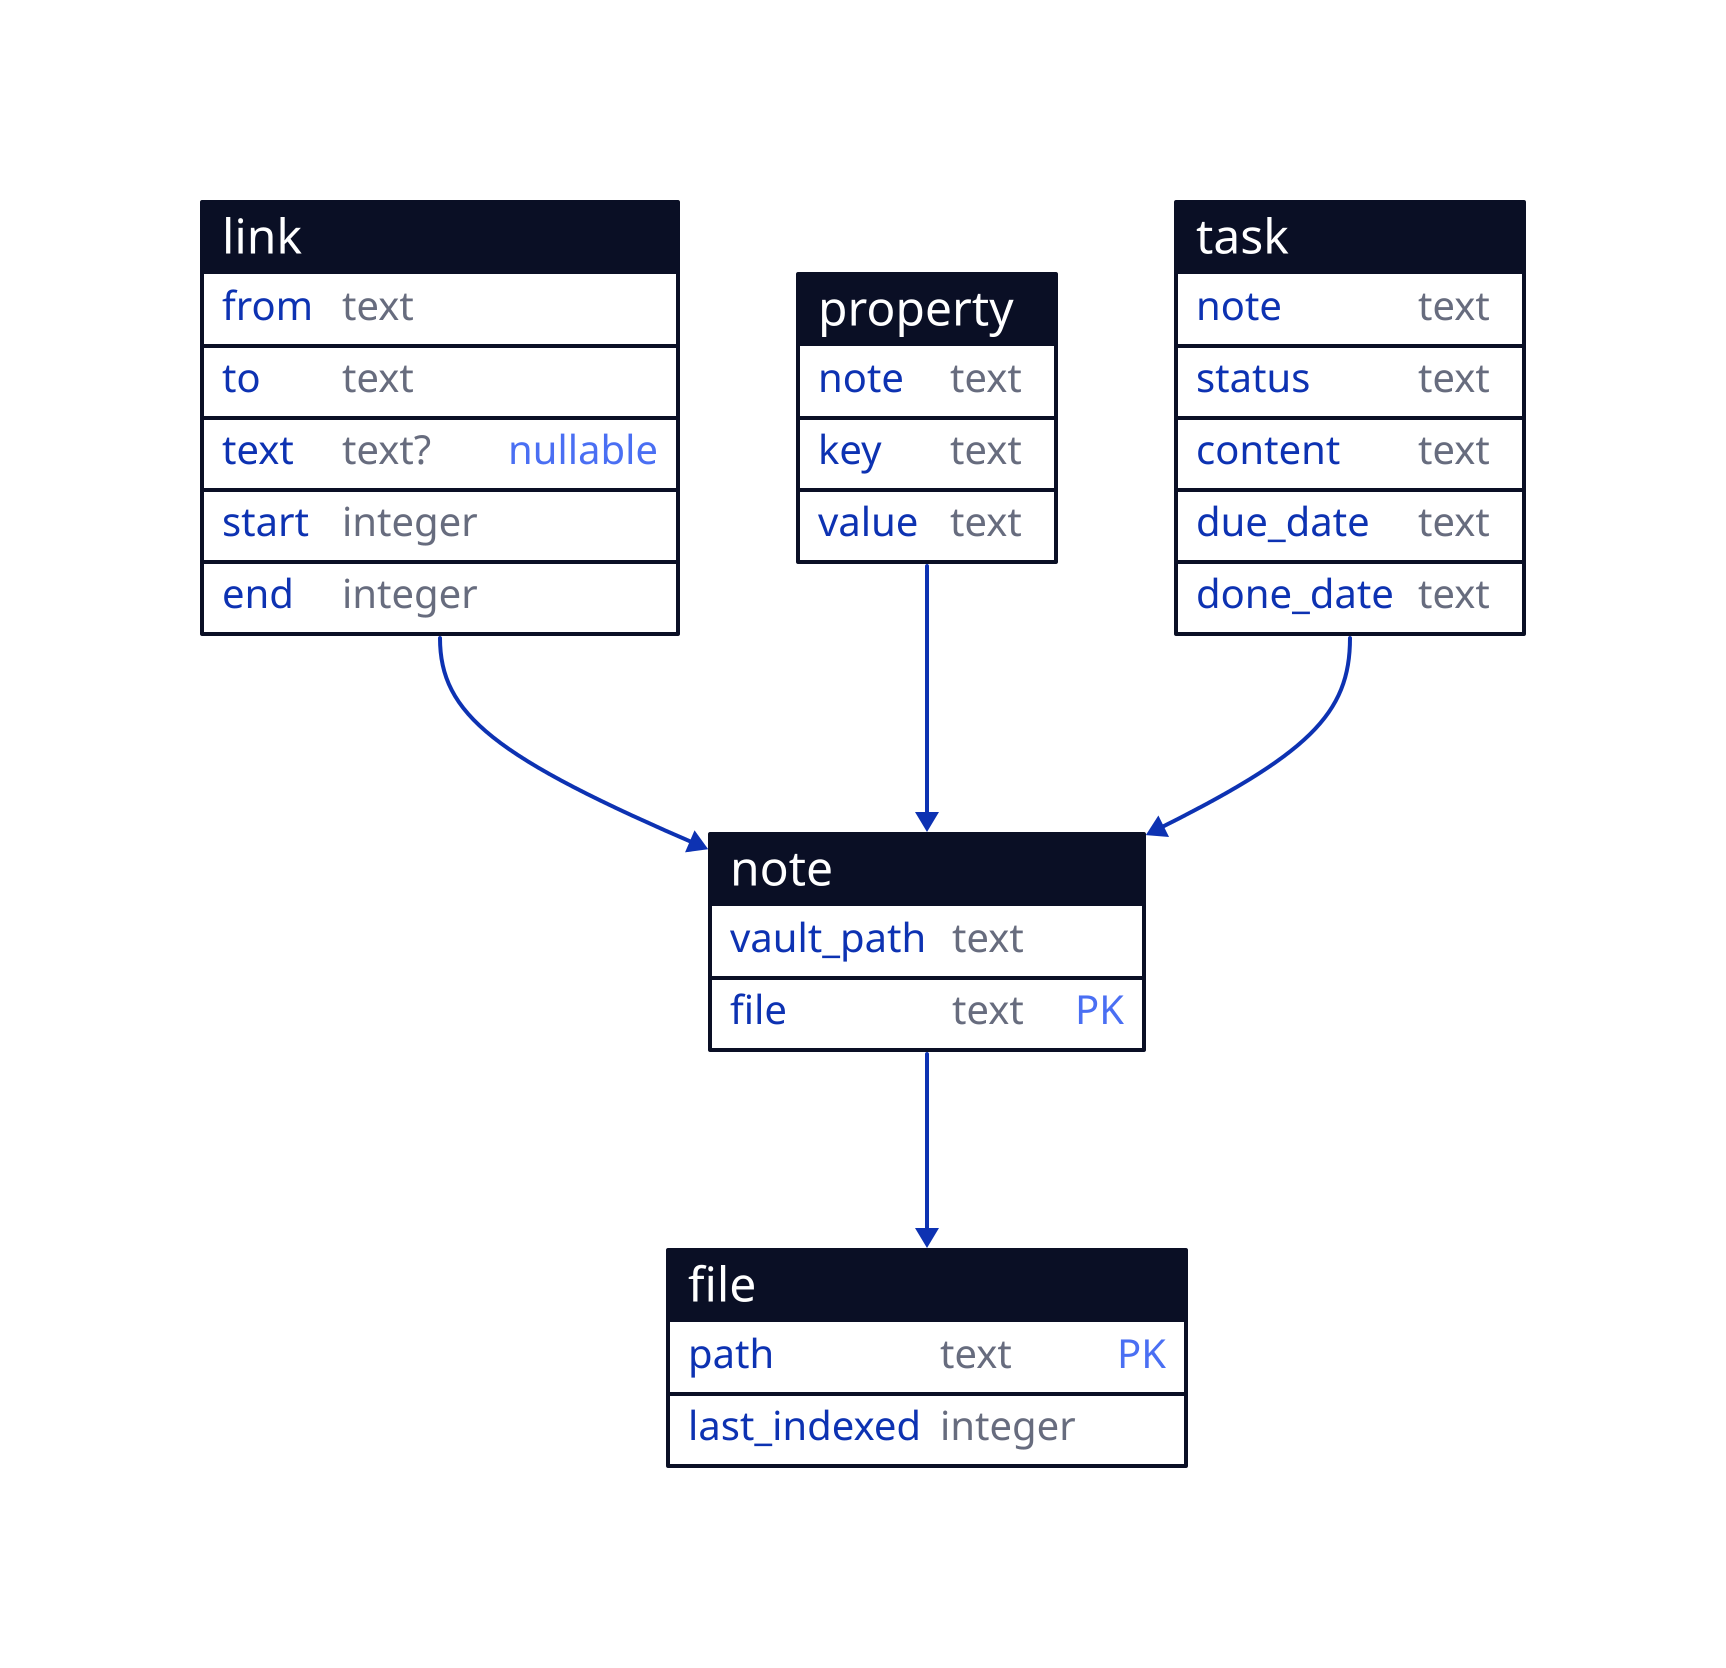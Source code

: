 file: {
  shape: sql_table
  path: text {constraint: primary_key}
  last_indexed: integer
}

property: {
  shape: sql_table
  note: text
  key: text
  value: text
}

task: {
  shape: sql_table
  note: text
  status: text
  content: text
  due_date: text
  done_date: text
}

link_: link {
  shape: sql_table
  from: text
  to: text
  text: text? {constraint: nullable}
  start: integer
  end: integer
}

note: {
  shape: sql_table
  vault_path: text
  file: text {constraint: primary_key}
}

note.file -> file.path
link_.from -> note.file
property.note -> note.file
task.note -> note.file
